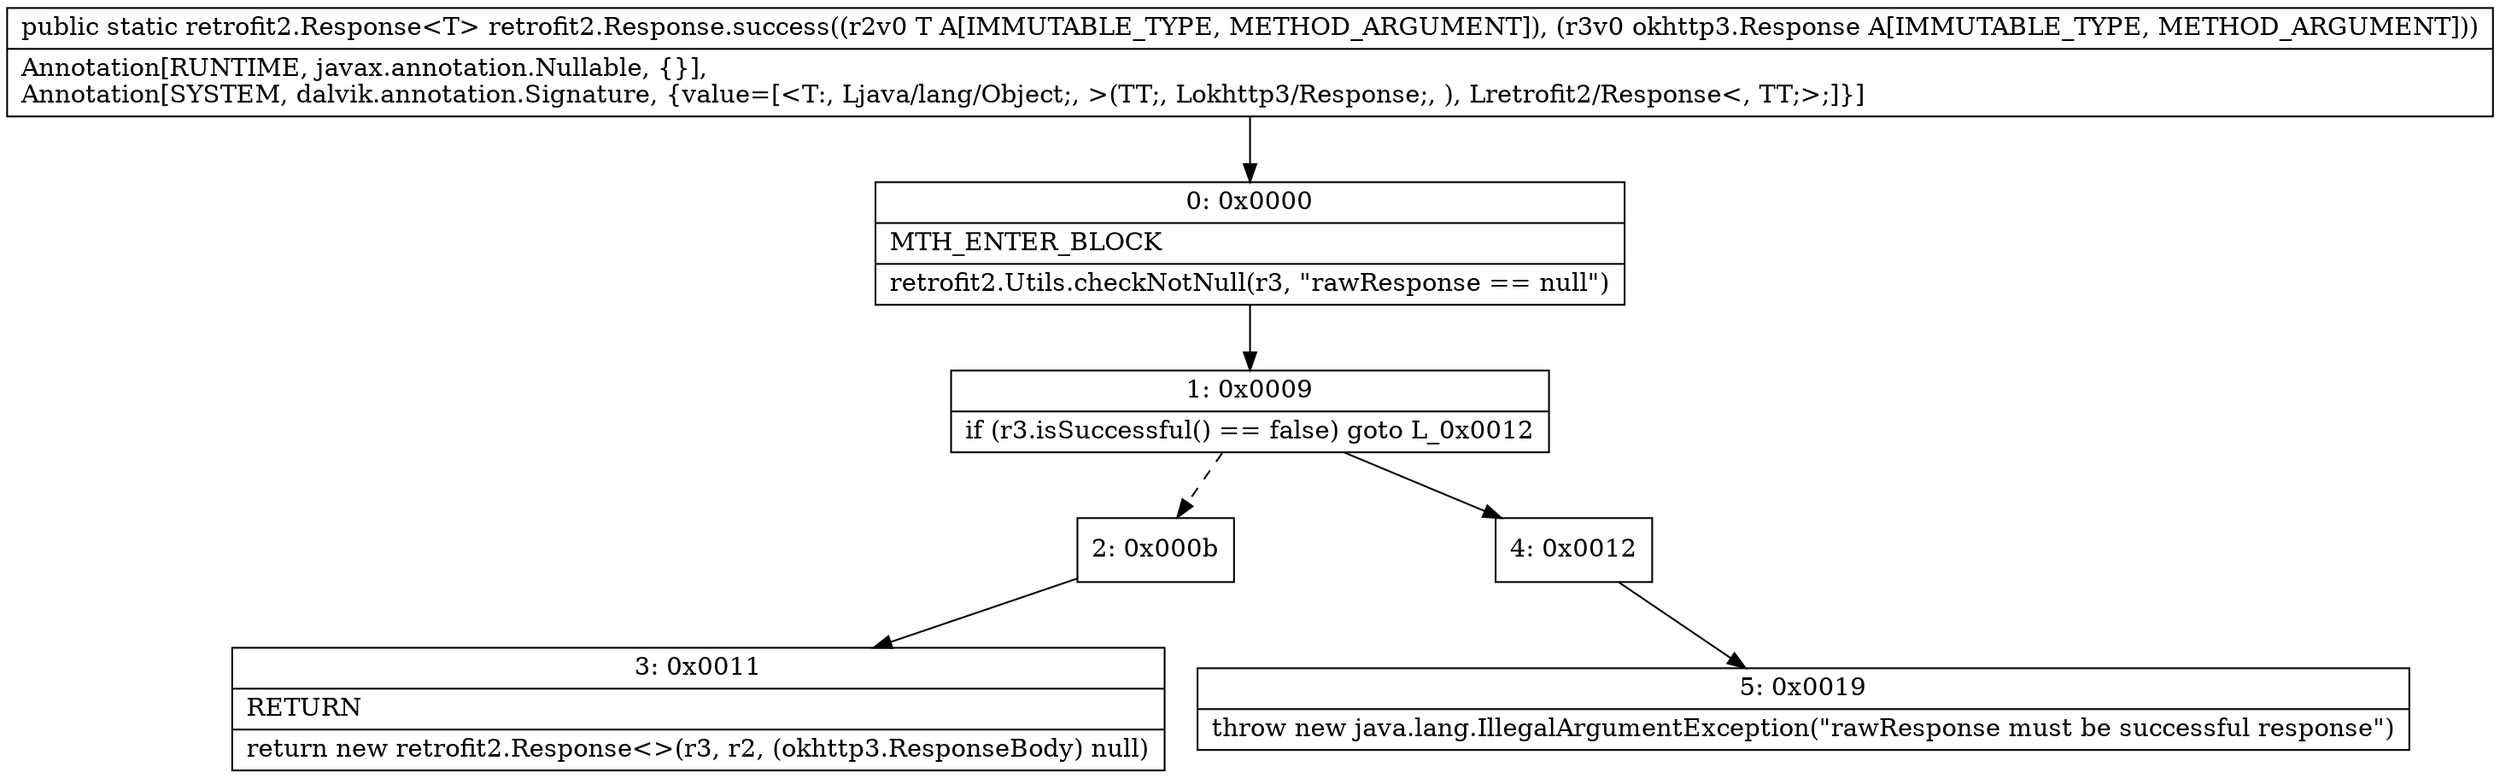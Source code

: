 digraph "CFG forretrofit2.Response.success(Ljava\/lang\/Object;Lokhttp3\/Response;)Lretrofit2\/Response;" {
Node_0 [shape=record,label="{0\:\ 0x0000|MTH_ENTER_BLOCK\l|retrofit2.Utils.checkNotNull(r3, \"rawResponse == null\")\l}"];
Node_1 [shape=record,label="{1\:\ 0x0009|if (r3.isSuccessful() == false) goto L_0x0012\l}"];
Node_2 [shape=record,label="{2\:\ 0x000b}"];
Node_3 [shape=record,label="{3\:\ 0x0011|RETURN\l|return new retrofit2.Response\<\>(r3, r2, (okhttp3.ResponseBody) null)\l}"];
Node_4 [shape=record,label="{4\:\ 0x0012}"];
Node_5 [shape=record,label="{5\:\ 0x0019|throw new java.lang.IllegalArgumentException(\"rawResponse must be successful response\")\l}"];
MethodNode[shape=record,label="{public static retrofit2.Response\<T\> retrofit2.Response.success((r2v0 T A[IMMUTABLE_TYPE, METHOD_ARGUMENT]), (r3v0 okhttp3.Response A[IMMUTABLE_TYPE, METHOD_ARGUMENT]))  | Annotation[RUNTIME, javax.annotation.Nullable, \{\}], \lAnnotation[SYSTEM, dalvik.annotation.Signature, \{value=[\<T:, Ljava\/lang\/Object;, \>(TT;, Lokhttp3\/Response;, ), Lretrofit2\/Response\<, TT;\>;]\}]\l}"];
MethodNode -> Node_0;
Node_0 -> Node_1;
Node_1 -> Node_2[style=dashed];
Node_1 -> Node_4;
Node_2 -> Node_3;
Node_4 -> Node_5;
}


